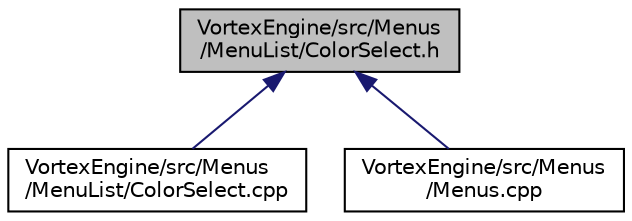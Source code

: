 digraph "VortexEngine/src/Menus/MenuList/ColorSelect.h"
{
 // INTERACTIVE_SVG=YES
 // LATEX_PDF_SIZE
  bgcolor="transparent";
  edge [fontname="Helvetica",fontsize="10",labelfontname="Helvetica",labelfontsize="10"];
  node [fontname="Helvetica",fontsize="10",shape=record];
  Node1 [label="VortexEngine/src/Menus\l/MenuList/ColorSelect.h",height=0.2,width=0.4,color="black", fillcolor="grey75", style="filled", fontcolor="black",tooltip=" "];
  Node1 -> Node2 [dir="back",color="midnightblue",fontsize="10",style="solid",fontname="Helvetica"];
  Node2 [label="VortexEngine/src/Menus\l/MenuList/ColorSelect.cpp",height=0.2,width=0.4,color="black",URL="$ColorSelect_8cpp.html",tooltip=" "];
  Node1 -> Node3 [dir="back",color="midnightblue",fontsize="10",style="solid",fontname="Helvetica"];
  Node3 [label="VortexEngine/src/Menus\l/Menus.cpp",height=0.2,width=0.4,color="black",URL="$Menus_8cpp.html",tooltip=" "];
}
